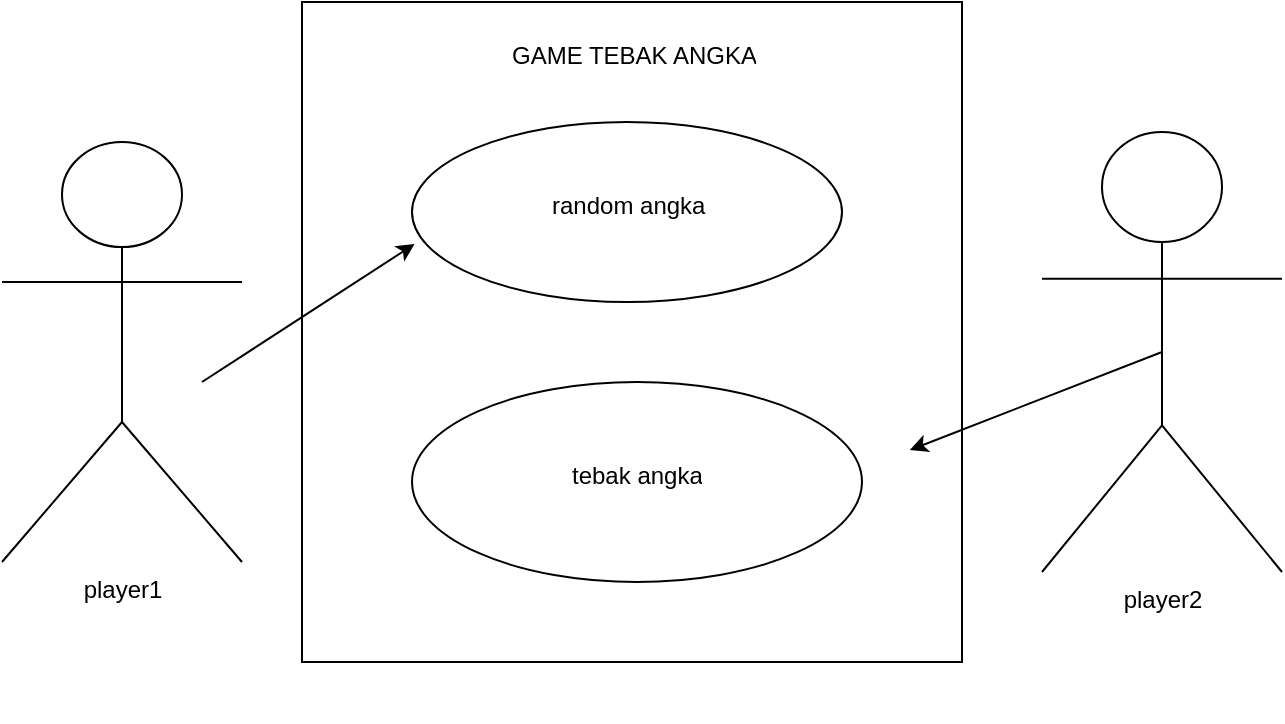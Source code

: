 <mxfile version="21.6.8" type="github">
  <diagram name="Halaman-1" id="c5KoUXX5YLwRogQBZLpq">
    <mxGraphModel dx="1042" dy="615" grid="1" gridSize="10" guides="1" tooltips="1" connect="1" arrows="1" fold="1" page="1" pageScale="1" pageWidth="827" pageHeight="1169" math="0" shadow="0">
      <root>
        <mxCell id="0" />
        <mxCell id="1" parent="0" />
        <mxCell id="RzlUMBGwfh7wW2WsPlPs-1" value="player1" style="shape=umlActor;verticalLabelPosition=bottom;verticalAlign=top;html=1;outlineConnect=0;" vertex="1" parent="1">
          <mxGeometry x="140" y="160" width="120" height="210" as="geometry" />
        </mxCell>
        <mxCell id="RzlUMBGwfh7wW2WsPlPs-5" value="" style="whiteSpace=wrap;html=1;aspect=fixed;" vertex="1" parent="1">
          <mxGeometry x="290" y="90" width="330" height="330" as="geometry" />
        </mxCell>
        <mxCell id="RzlUMBGwfh7wW2WsPlPs-7" value="player2" style="shape=umlActor;verticalLabelPosition=bottom;verticalAlign=top;html=1;outlineConnect=0;" vertex="1" parent="1">
          <mxGeometry x="660" y="155" width="120" height="220" as="geometry" />
        </mxCell>
        <mxCell id="RzlUMBGwfh7wW2WsPlPs-8" value="" style="ellipse;whiteSpace=wrap;html=1;" vertex="1" parent="1">
          <mxGeometry x="345" y="150" width="215" height="90" as="geometry" />
        </mxCell>
        <mxCell id="RzlUMBGwfh7wW2WsPlPs-9" value="" style="ellipse;whiteSpace=wrap;html=1;" vertex="1" parent="1">
          <mxGeometry x="345" y="280" width="225" height="100" as="geometry" />
        </mxCell>
        <mxCell id="RzlUMBGwfh7wW2WsPlPs-12" value="" style="endArrow=classic;html=1;rounded=0;entryX=0.006;entryY=0.678;entryDx=0;entryDy=0;entryPerimeter=0;" edge="1" parent="1" target="RzlUMBGwfh7wW2WsPlPs-8">
          <mxGeometry width="50" height="50" relative="1" as="geometry">
            <mxPoint x="240" y="280" as="sourcePoint" />
            <mxPoint x="450" y="260" as="targetPoint" />
          </mxGeometry>
        </mxCell>
        <mxCell id="RzlUMBGwfh7wW2WsPlPs-15" value="" style="endArrow=classic;html=1;rounded=0;exitX=0.5;exitY=0.5;exitDx=0;exitDy=0;exitPerimeter=0;entryX=0.968;entryY=0.992;entryDx=0;entryDy=0;entryPerimeter=0;" edge="1" parent="1" source="RzlUMBGwfh7wW2WsPlPs-7" target="RzlUMBGwfh7wW2WsPlPs-20">
          <mxGeometry width="50" height="50" relative="1" as="geometry">
            <mxPoint x="400" y="310" as="sourcePoint" />
            <mxPoint x="450" y="260" as="targetPoint" />
            <Array as="points" />
          </mxGeometry>
        </mxCell>
        <mxCell id="RzlUMBGwfh7wW2WsPlPs-19" value="GAME TEBAK ANGKA" style="text;html=1;strokeColor=none;fillColor=none;spacing=5;spacingTop=-20;whiteSpace=wrap;overflow=hidden;rounded=0;" vertex="1" parent="1">
          <mxGeometry x="390" y="120" width="180" height="20" as="geometry" />
        </mxCell>
        <mxCell id="RzlUMBGwfh7wW2WsPlPs-20" value="random angka" style="text;html=1;strokeColor=none;fillColor=none;spacing=5;spacingTop=-20;whiteSpace=wrap;overflow=hidden;rounded=0;" vertex="1" parent="1">
          <mxGeometry x="410" y="195" width="190" height="120" as="geometry" />
        </mxCell>
        <mxCell id="RzlUMBGwfh7wW2WsPlPs-21" value="tebak angka" style="text;html=1;strokeColor=none;fillColor=none;spacing=5;spacingTop=-20;whiteSpace=wrap;overflow=hidden;rounded=0;" vertex="1" parent="1">
          <mxGeometry x="420" y="330" width="190" height="120" as="geometry" />
        </mxCell>
      </root>
    </mxGraphModel>
  </diagram>
</mxfile>
